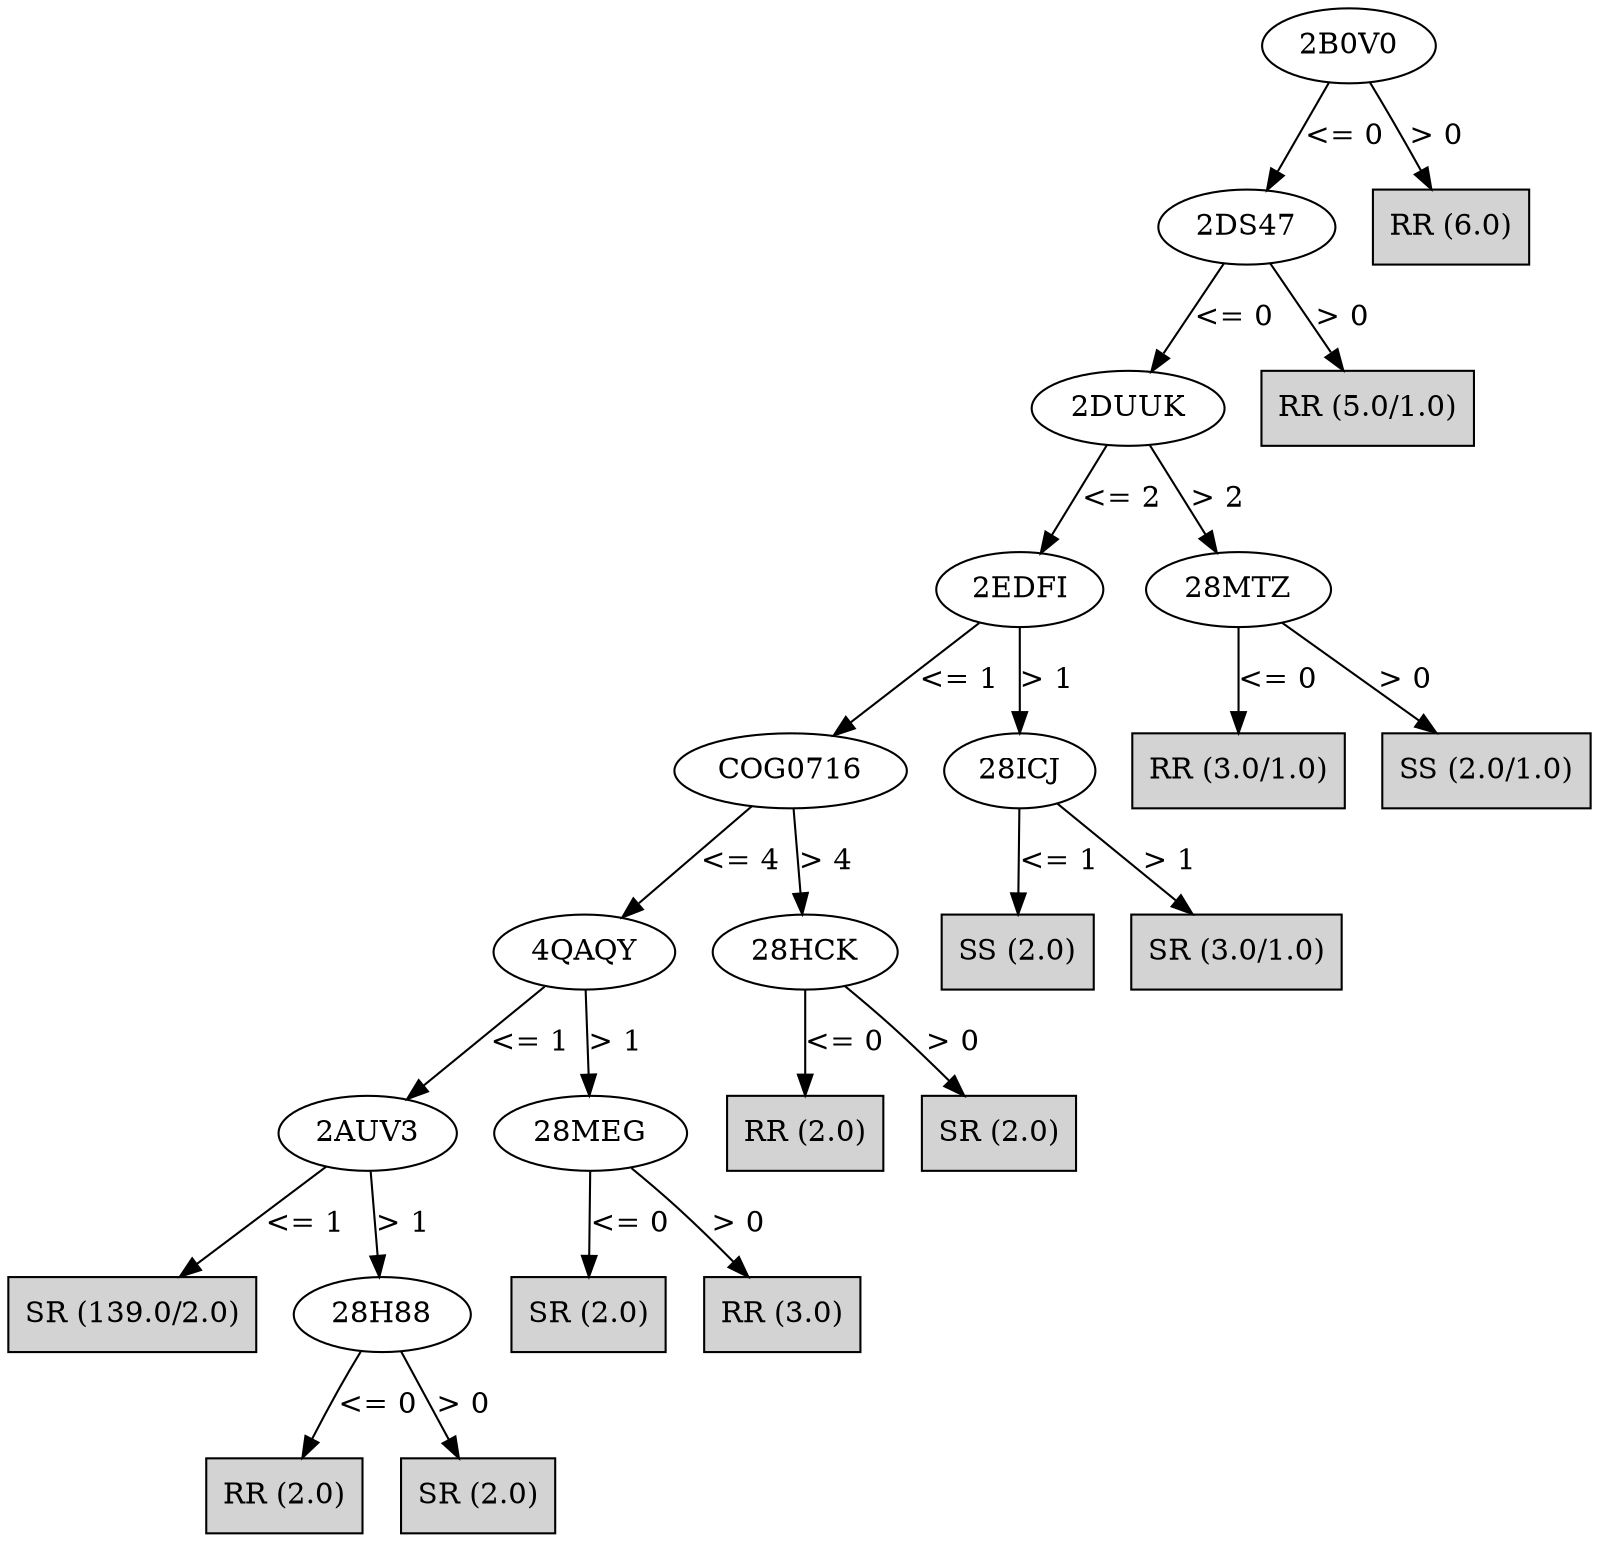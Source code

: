 digraph J48Tree {
N0 [label="2B0V0" ]
N0->N1 [label="<= 0"]
N1 [label="2DS47" ]
N1->N2 [label="<= 0"]
N2 [label="2DUUK" ]
N2->N3 [label="<= 2"]
N3 [label="2EDFI" ]
N3->N4 [label="<= 1"]
N4 [label="COG0716" ]
N4->N5 [label="<= 4"]
N5 [label="4QAQY" ]
N5->N6 [label="<= 1"]
N6 [label="2AUV3" ]
N6->N7 [label="<= 1"]
N7 [label="SR (139.0/2.0)" shape=box style=filled ]
N6->N8 [label="> 1"]
N8 [label="28H88" ]
N8->N9 [label="<= 0"]
N9 [label="RR (2.0)" shape=box style=filled ]
N8->N10 [label="> 0"]
N10 [label="SR (2.0)" shape=box style=filled ]
N5->N11 [label="> 1"]
N11 [label="28MEG" ]
N11->N12 [label="<= 0"]
N12 [label="SR (2.0)" shape=box style=filled ]
N11->N13 [label="> 0"]
N13 [label="RR (3.0)" shape=box style=filled ]
N4->N14 [label="> 4"]
N14 [label="28HCK" ]
N14->N15 [label="<= 0"]
N15 [label="RR (2.0)" shape=box style=filled ]
N14->N16 [label="> 0"]
N16 [label="SR (2.0)" shape=box style=filled ]
N3->N17 [label="> 1"]
N17 [label="28ICJ" ]
N17->N18 [label="<= 1"]
N18 [label="SS (2.0)" shape=box style=filled ]
N17->N19 [label="> 1"]
N19 [label="SR (3.0/1.0)" shape=box style=filled ]
N2->N20 [label="> 2"]
N20 [label="28MTZ" ]
N20->N21 [label="<= 0"]
N21 [label="RR (3.0/1.0)" shape=box style=filled ]
N20->N22 [label="> 0"]
N22 [label="SS (2.0/1.0)" shape=box style=filled ]
N1->N23 [label="> 0"]
N23 [label="RR (5.0/1.0)" shape=box style=filled ]
N0->N24 [label="> 0"]
N24 [label="RR (6.0)" shape=box style=filled ]
}


